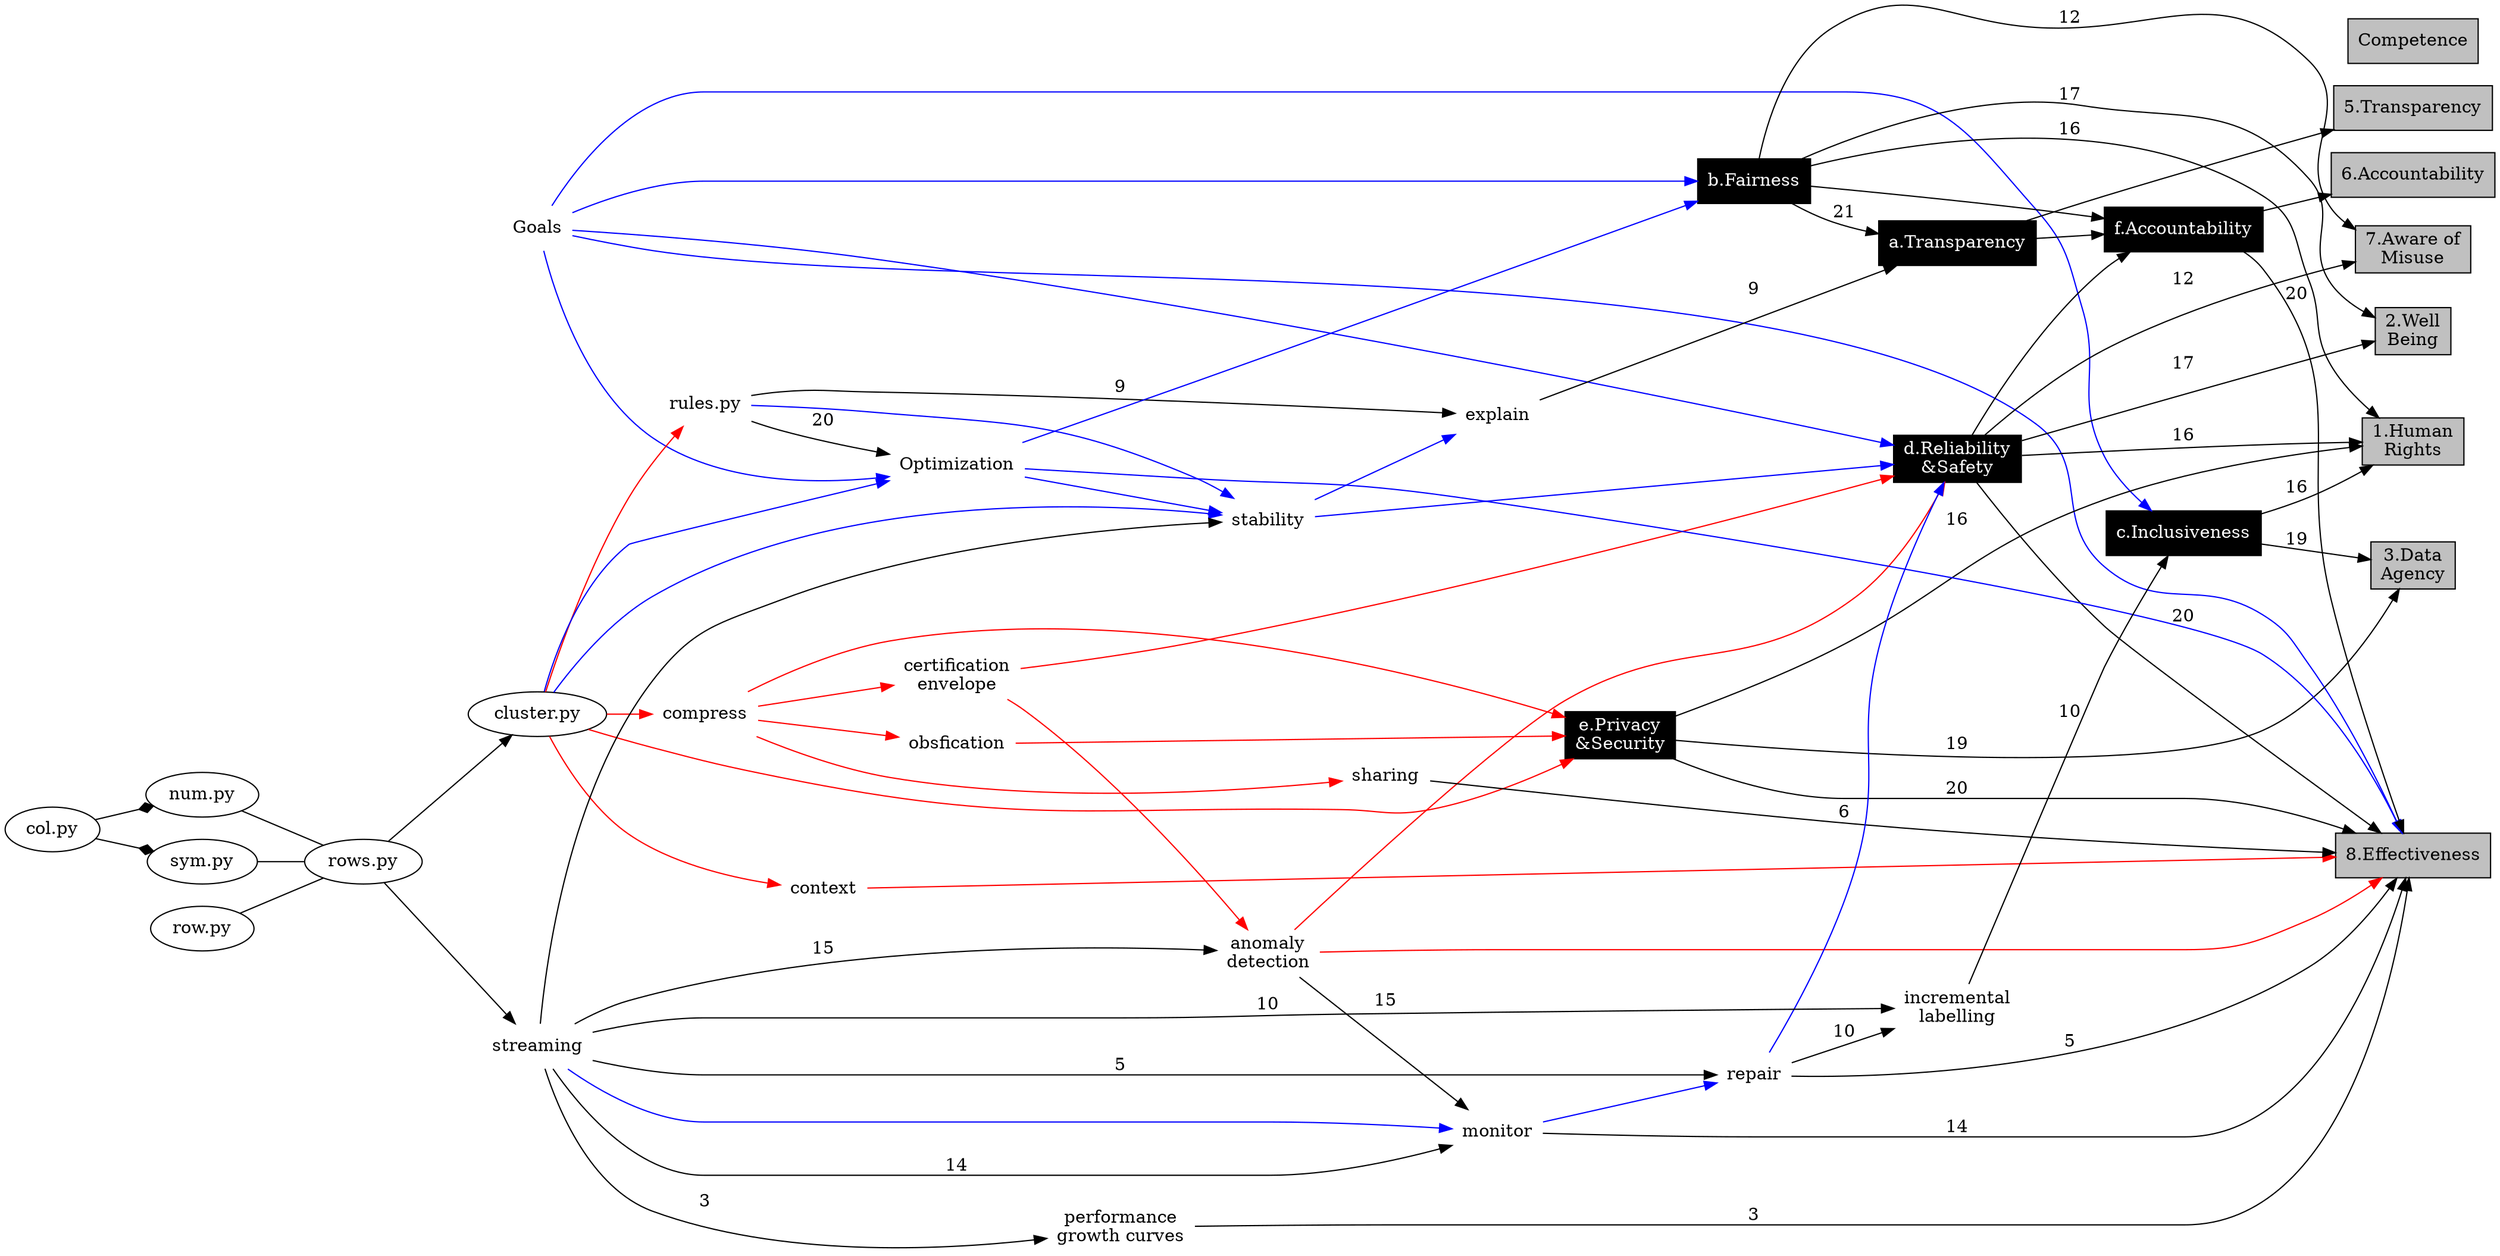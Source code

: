 digraph {
 rankdir=LR
{rank=same; trans1; count1; effect; rite; data; nomiuse;well}

/*

The following diagram shows one way to map the Microsoft principles (the black shaded nodes marked
a,b,c,d,e,f)
into the IEEE principles (the gray shaded nodes marked 1,2,3,4,5,6,7,8):


- _Competence_ is all itself  since the IEEE definition of that principle seems to be more
about the developer than the design patterns and algorithms which are being developed. 
- There are two terms with similar meanings mentioned by
IEEE and Microsoft: _accountability_ and _transparency_.  For simplicity sake, we just link them too each other.


This mapping  is hardly definitive since many of these concepts are being rapidly evolved.
One way to assist in the evolution of these concepts is to define them use discrete maths; i.e. using data structures
and algorithms-- which is the point of the rest of this chapter. 

## Design Details

The principles supported by this design are shown on one side the above diagram.
The other side of that diagram shows the modules and algorithms needed to support that design. 
Before exploring those modules and algorithms, we stress three points:

- Most of the concepts in this diagram is not mentioned in a standard machine learning or AI text.
  That is, ethical-aligned design raises many issues that extend our thinking far away from traditional approaches.
- While this diagram looks complex, it really isn't. Much of  its complexity is in the mapping between
  the IEEE and Microsoft principles. Apart from that, a few modules are enough to support most of this
  ethically-aligned design. This chapters describes those modules, in broad strokes. Our sample source
  code offers much more details on these modules.
- The back of this book offers KNEAD[^knead],  a sample implementation of this ethically-aligned design for AI
tools. 
   while KNEAD following is **one** way to build an ethically-aligned AI tool, it is by not means  **the only** way
to do it.
We hope that the reader's 
reaction to this code is  "Hey! There's a better way to
do that!" or "This code does not handle ABC so it needs DEF and here is a sample implementation of that".

[^knead]: KNEAD is short for "the Knowledge Needed for Ethically-Aligned Design".

### Core Concepts

Three core concepts in that design are clustering, goals, and streaming.

*/
edge [color=blue]
goals  [label="Goals", shape=none]
/*

#### Clustering

For many  reasons, clustering is at the core of this design. Reasoning
is rarely one-size-fits-all. When we go to see  a doctor, we expect that
the treatments offered are contextualized to what is appropriate
for people like us having problems like us.

Many authors discuss contextualizing the reasoning of AI tools.
For example, [Kai Petersen & Claes Wohlin](REFS#petersen-2009)
 offer a rich set of dimensions
 along which software projects can be contextualized (processes,
 product, organization, market, etc). But what they do
not  offer is a  way to learn
 new contextualizations for new projectsi.
Also,
 while their arguments are convincing, they offer no experimental
 confirmation that their contexts are the "right" contexts. 

Clustering is useful for (a) when local contexts matter, but  (b) we are not sure if reusing
someone's prior definitions for "context" are appropriate. Under those conditions,
we can run a clustering algorithm tofind informative groups within data.


Clustering is also useful for pragmatic reasons:
Some problems are too complex to run all together--
in which case it can be useful to [explore several small sub-problems](REFS#majumder-2018)
(found by clustering) rather
then one super-large problem.

Also, models complex enough to cover all the data can become succinct and easily
understood when learned just  from local clusters.

Further, by learning different models for each cluster, the performance of the per-cluster
models can be better than those that seek to ocver all the data. For example,
recursive clustering is an interesting way to implet multi-objective optimizers XXXsway

Not only that, but clustering is useful for anomaly detection,
compression, sharing, privacy, and repair.

- Once data is clustered, we can [buidl an anomaly detector](REFS#peters-2015)
by recording the avegaeg distance between rows in each cluster. New rows are anomalous if they  are unusually distant
from the other rows in its nearest cluster
- Another thing we can do with clusters is to compress the data by 
[retaining only some rows from each cluster](REFS#nair-2018). 
This makes
  clustering a useful method for sharing data (do not share all the data, just a few samples
  from each cluster). 
- Further, this can be basis of a privacy algorithm. If we are only sharing compressed data,
then all the rows _not_s ahred are 100% private. As to the data that we do share, a 
[little mutation of those rows](ROWS#peters-2015) can decrease the odds that these rows will reveal sensitive information.
- Note also that clustering and compression enables
_certification envelopes_; i.e. oracles that can advise if you
are asking the right model the right questions.  Certification envelopes let us check if
new data is something the model is already familiar with (and if not, we can alert
the user that the model may give misleading results for this new data). 

XXX incremetnal revpair

Certication
envelope might have [saved the lives of the Columbia Space Shuttle crew](REFS#columbia-2003).
At launch, Columbia was struck with a
1200 cubic centimeter block of ice travelling 470mph (relative to
the craft). A model called CRATER reported that that this ice struck
would have neglible imapct on the craft.  But CRATER was trained in 3
cubic centimeter ice blocks travelling at less that 100 mph.  
Since CRATER had no certification envelope, this
mismatch between CRATER's area of expertise, and the question
it was now being asked, was not detected. 
When Columbia re-entered the atmospher,
it
spun out of control and disintegrated (killing the crew of eight)
since the ice had punched a large hole in its airframe.


#### Goals 

To show that a system is performing as is it should be,
we need to know what people expect from that system,
That is, the first thing we must say is that:

    Goals -> Competence

*/
edge [color=red]
anomaly  [label="anomaly\ndetection"shape=none]
compress  [label="compress" shape=none]
cluster -> context -> comp 
{cluster; compress -> obs;} -> priv 
cluster -> { fftree;} 
cluster -> compress 
compress ->  sharing 
env  [label="certification\nenvelope" shape=none]
compress -> env -> anomaly -> {comp; safe;}
env -> safe

edge [color=blue]

    effect [label="Competence" shape=box style=filled fillcolor=gray]
    goals -> comp  

/*

Anyone who has done any requirements engineering knows that systems
are build for stakeholders and different stakeholders have different goals.
For example, project managers can make a very large number of decisions about a
project and  different kinds of projects have different definitions
of what is "best":

-  For safety critical applications, the goal
is ultra-reliability. For such systems, it is reasonable
to spend much effort to fund most errors in a system. 
- For other kinds of applications (such as rushing out a new software game so
this organization can secure the cash flow needed for next month's salaries) 
it it is reasonable to skip over low-priority bugs, just to ship the product sooner.

One way to reason about the _inclusiveness_ of a system is to ask how well
does the system meet  the goals of different stakeholders.

      Goals -> Inclusiveness  

*/
    goals -> inc  
/*
Of course, in practice, not every goal of every stakeholder can be satisfied.
Sometimes, AI tools have to trade-off between competing goals. For example,
in the 1990s,
NASA had the goals of "better,faster,cheaper" space ships. But after some
very high-profile (and every expensive) mission failures, that mantra
was often modified to "better,faster,cheaper, pick any two" [^bfc]. 

[^bfc]: For an interesting discussion on what worked, and what did not work,
with "better, faster, cheaper", see [Can we build software faster and better and cheaper?](/REFS#menzies-2009a).

To accommodate trading off between multiple goals, _optimization_ software
allows their users to enter in some _objective function_ which can be
used to assess different solutions. That is, with optimizes, the
goals are part of the input space, supplied prior to execution. Using that
optimizer, we can better meet the goals of our stakeholders. 
This is an important part of ethically-aligned design so we say:

    Goals -> Optimization

*/
   opt  [label=Optimization shape=none]
   goals -> opt 

/*  

A certain kind of optimizer, called a _hyperparameter optimizer_
is very useful for  improving learners. AI tools such as data miners
come with numerous "magic"  hyperparameters which are set via
"engineering judgment" (otherwise known as "guesses").
For example:

-  When learning a random forest, one such magic
control hyperparameter is the number of trees in the forest. 
- One common result is that the performance of Naive Bayes classifiers
  can be improved via _discretization_  which means dividing  columns of numeric
  data into a couple of bins. In this case, the number of bins is the hyperparameter.

The performance gains from hyperparameter optimization can be [very large indeed [^hyper]. Hence we say:

[^hyper]: See [Fu et al.](/REFS#fu-2017s) and the work of [Tantithamthavorn et al.](/REFS:tan-2016a).

    Optimization -> Effectiveness

But hyperparameter optimization can be very slow, unless large problems are divided into smaller ones.
Hence, for pragmatic reasons, it is useful to cluser the space of options before doing optimization.


   Clustering -> Optimization

*/

    opt -> comp
    cluster  [label="cluster.py" shape=ellipse]
    cluster -> opt

/*

While not widely appreciated,
hyperparameter optimizers are also very useful for maintaining fairness. 
To understand that sentence, a little data mining theory is needed. Data can be fitted
to many models [^simp]. 

![](https://imgs.xkcd.com/comics/curve_fitting.png)

Each of these models can perform differently.
One performance measure, that is relevant to fairness, is 
that we should not use
certain attribute if we we can help it
(e.g. attributes relating to gender, age, race, etc)[^fair1]. 
[In our experience](/REFS#chak-2019), 
if we do/do not tell the learner about the fairness goal,
then we will/will not generate fair models.
That is:

[^simp]: To avoid needlessly complex models, one common technique 
is _simplest first_. 
For example, when Mark Hall and Geoffrey Holmes implemented
the [CFS feature selector](/REFS#hall-2003)
as 
a _forward select_ search over _N_ features starts with _N_ models (each containing one feature) then
mixes and matches those models to build progressively large feature sets. This search stops
when the larger models are performing no better than the smaller ones. 

[*fair1]: Of course, sometimes those attributes are more important than anything else
for predicting some goal. For example, many illnesses are age related. That said,
when using attributes like age, race, or gender is optional (i.e. we can achieve our
goals without using that kind of sensitive information) then it is at the least kind and polite
to do so (and, at the very most, it can be illegal to do so; e.g. using gender information
in decisions about not hiring a job candidate).

  Goals and Optimization -> Fairness

*/

   fair [label="b.Fairness" shape=box style=filled fontcolor=white fillcolor=black]
   {goals;opt;} -> fair 

/*

Goals are important for more that just competency and inclusion and fairness.
Reliability and safety have to be assessed with respect to a system's goals.
Without knowledge of the  goals, we may not be able to:

- Define what "unsafe conditions" mean;  
- Or declarer what services must always be reliable offered.

Hence we say:

    Goals -> Reliability & Safety

*/

    safe [label="d.Reliability\n&Safety" shape=box style=filled fontcolor=white fillcolor=black]
    goals -> safe

/*

There are many other aspects to reliability and safety (in fact, there are whole
conferences devoted to that very topic[^issre]). Covering all those aspects would
require an entirely separate book](/REFS#evensong-1995).
Here, we restrict ourselves to certain aspects of reliability that are usual skipped
over in data mining textbooks.
For example,
one 
important componet of reliability is monitoring for problems,
then quickly repairing those problems as they arise. That is, it is not enough
just to deliver a working AI tool; it is also important to stream any new
data past the AI tool, quickly fixing anything that goes wrong.
That is:

    streaming -> monitoring -> repair -> reliability

[^issre]: See the International Symposium on Software Reliability Engineering.

*/

   stable  [label="stability",shape=none]
   monitor  [shape=none]
   repair  [label="repair" shape=none]
   stream  [label=streaming shape=none]
   stream -> monitor -> repair -> safe 

/*

Another kind of stability is _solution stability_; that is to say,
how effective is a recommendation within some _neighborhood_ of
change?  For example,
 small perturbations in the data
should not lead to large changes in the model. But this is often
not the case.  The following figure shows results from learning a
linear repregresion model of the form $$y=\beta_0 + \beta_1x_1 +
\beta_2x_2...$$, 20 times, each time using two-thirds of the available
training data. Note how the observed $$beta_i$$ values vary widely
(8 of them even cross the $$\beta_i=0$$ line which means that in
different samples they are psitively or negativly correlated to
$$y$$.


![](/img/varybeta.png){:class="img-responsive img-rounded"}

A very useful
  test is to repeat all the learning ten times, each time using 90% of the data, then check for variations
in the learned model. If such a test shows that the learned model varies widely across
different training data samples, then that means that before any model is presented to the user,
the data should be clustered and different models generated from different regions of the data.
That is

    clustering -> stability -> explanation


*/
   cluster -> stable -> explain 

/*

Recently it has been shown](REFS#agrawal-2018) that such conclusion
stability
can be enhaced, at least partially, by
[optimizating for model stability](REFS#agrawal-2018)..
That is, while
building models, we can make
decisions  that decrease variability in the conclusions of the learned model.
That is:

   optimization -> stability -> reliability

*/
   opt -> stable -> safe 

/*

Yet another kind of stability is _recommendation stability_.
To make this idea
more concrete,
consider the following two recommendations generated by an AI tool.
When configuring a project's staffing and development expectations,
an AI tool might offer a _ponts_-based or a _rule_-based recommendation.
A points-based recommendation might be:

       language=Python, yearsOfExperience=5, userStoriesPerSprint=10

while a _rule_-based recommendation might be:

       yearsOfExperience in 3 to 5, userStoriesPerSprint in 5 to 15

Note that the points-based recommendation is _brittle_; i.e. any small change to its exact
recommendation might break its effectiveness.  On the other hand, the rule
shows what we can safely cnage (e.g. _yearsOfExperience_ from 3 to 5) and even
what we can ingore (_language_).

That is:

    rules -> stability -> reliability


*/

   fftree  [shape=none label="rules.py"] 
   fftree -> stable 

/*

#### Clutering

*/

edge [color=black]

stream -> stable
{rank=same; cluster; goals; stream;}
{trans; fair; safe;} -> count
fair -> trans [label=21]
{safe;priv; count;} -> comp [label=20]
{inc; priv; } -> data [label=19]
alearn [label="incremental\nlabelling" shape=none]
growth  [label="performance\ngrowth curves" shape=none]
sharing  [shape=none]
#transfer  [shape=none]
context  [shape=none]
explain  [shape=none]
obs [label=obsfication shape=none]

fftree  -> opt [label=20] 
{safe; fair;} -> well [label=17]
{safe; fair; priv; inc; } -> rite [label=16]
stream -> anomaly -> monitor [label=15]
stream -> monitor -> comp [label=14]

{safe; fair;} -> nomiuse [label=12]
{stream; repair;} -> alearn -> inc [label=10]

{fftree;  } -> explain  -> {trans;} [label=9]
sharing -> comp [label=6]

stream -> repair -> comp [label=5]
stream -> growth -> comp [label=3]
trans [label="a.Transparency" shape=box style=filled fontcolor=white fillcolor=black]
inc [label="c.Inclusiveness" shape=box style=filled fontcolor=white fillcolor=black]
priv [label="e.Privacy\n&Security" shape=box style=filled fontcolor=white fillcolor=black]
count [label="f.Accountability" shape=box style=filled fontcolor=white fillcolor=black]

rite [label="1.Human\nRights" shape=box style=filled fillcolor=gray]
well [label="2.Well\nBeing" shape=box style=filled fillcolor=gray]
data [label="3.Data\nAgency" shape=box style=filled fillcolor=gray]
trans1 [label="5.Transparency" shape=box style=filled fillcolor=gray]
count1 [label="6.Accountability" shape=box style=filled fillcolor=gray]
nomiuse [label="7.Aware of\nMisuse" shape=box style=filled fillcolor=gray]
comp [label="8.Effectiveness" shape=box style=filled fillcolor=gray]


trans-> trans1 
count -> count1 


/*

XXX how tog et goals" the timmmatrix

XXX find the most bugs in fewest lines

Note that a many learners need some form of adaption to be a good goal-based reasoner.  As shown
in our sample code, that adapation is not difficult and the resulting goal-based reasoner
uses many components that would be familiar to anyone with some machine learning experience:

- First cluster the data 

Many learning systems have goals hardwired into them (e.g. reduce mean-squared error or reduce entropy).
This means that those learning systems built their models to satisfy goal1, even though the generated
models may be assessed via some other goal2. For example, many learners were developed and debugged
while building models that maximize the goal of accuracy, which we can define as follows:

- Suppose a test data set contains mixture of things we want to find ($$X$$) and other things ($$\neg X$$).
- Suppose some learner looks at that data to guess  that some things are $$X$$ and some are not.
- This leads to the following matrix:

|notX| X  | &lt-- classified as
|---|-------|-------------------
| A |  C    | notX
| B |  D    | X

_Accuracy_ is all the correct gueses; i.e. $$\mathit{accuracy}=\frac{A+B}(A+B+C+D}$$. 
Other goals of interest might be _recall_ which is how of the target things did we find
(so $$\mathit{recall}=\frac{D}{B+D}$$) or _false alarms_ which is how often
the learner shows us something we do not care about
(so $$\mathit{false alarm}=\frac{C}{A+C}$$.)

A
strange thing about accuracy is that a model can be highly accurate, while still missing most
of the things we want to find. Consider, for example, a set 1000 software projects of which 100
are significantly challenged (where "challeged"  might mean things like these projects
always deliver late or that these projects have a hard time retaining staff). Suppose the results
from testing that model were as follows:

|notX| X   | &lt-- classified as
|----|-----|-------------------
| A=90 |  C=10 | notX
| B=0  |  D=0  |X

See the problem? This learner is 90\% accurate by only a 10% recall for the things we want to find.
It turns out that accuracy is not very accurate when the target class is relatively rare (in this case,
10\%). But if we change to other  XXX




a regresion model might try to learn
equations that reduce the difference between their predictions and the actual values seen in  training
data set.

*/

"col.py" -> {"num.py";"sym.py"} [arrowhead="diamond"]


{"num.py";"sym.py"; "row.py"} -> "rows.py" [arrowhead="none"]
"rows.py" -> {stream;cluster}

}

